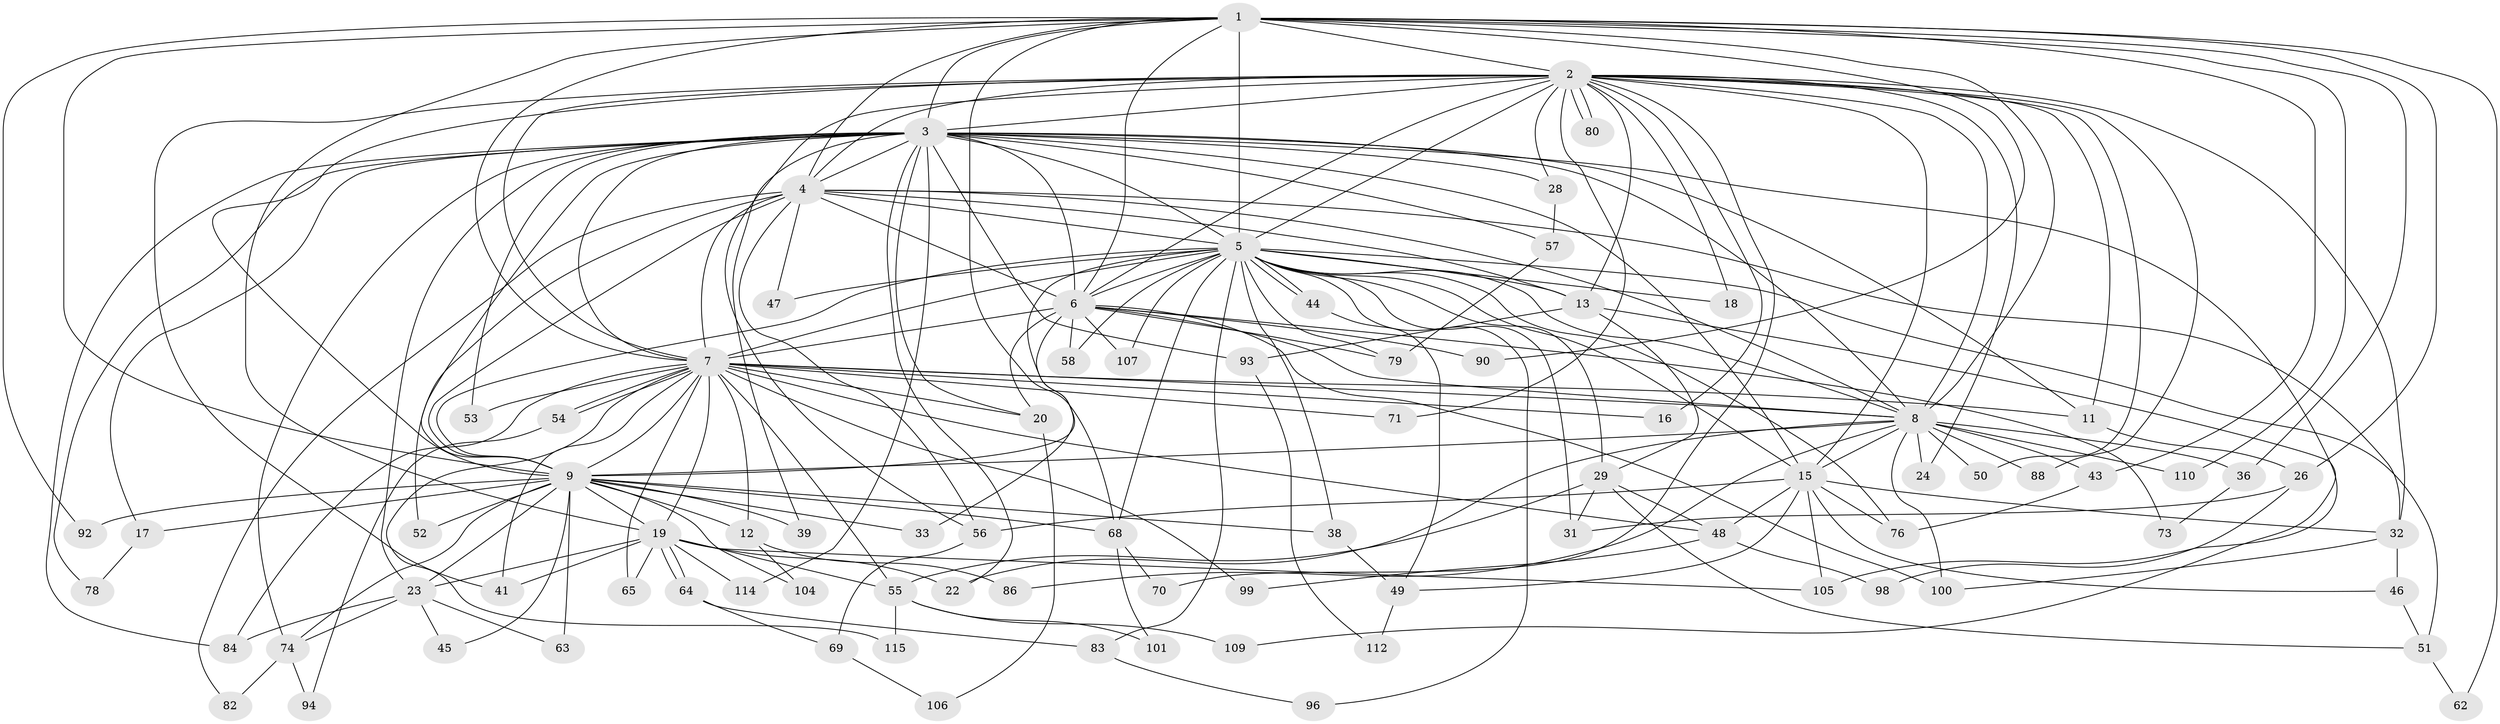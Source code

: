 // original degree distribution, {16: 0.008695652173913044, 26: 0.008695652173913044, 25: 0.02608695652173913, 14: 0.008695652173913044, 23: 0.008695652173913044, 17: 0.008695652173913044, 22: 0.008695652173913044, 13: 0.008695652173913044, 4: 0.10434782608695652, 5: 0.05217391304347826, 2: 0.4782608695652174, 10: 0.017391304347826087, 3: 0.24347826086956523, 6: 0.017391304347826087}
// Generated by graph-tools (version 1.1) at 2025/11/02/27/25 16:11:00]
// undirected, 84 vertices, 209 edges
graph export_dot {
graph [start="1"]
  node [color=gray90,style=filled];
  1 [super="+21"];
  2 [super="+66"];
  3 [super="+30"];
  4 [super="+60"];
  5 [super="+10"];
  6 [super="+67"];
  7 [super="+91"];
  8 [super="+59"];
  9 [super="+27"];
  11 [super="+14"];
  12;
  13 [super="+37"];
  15 [super="+35"];
  16;
  17;
  18;
  19 [super="+25"];
  20 [super="+61"];
  22;
  23 [super="+42"];
  24;
  26;
  28;
  29;
  31 [super="+77"];
  32 [super="+34"];
  33;
  36;
  38 [super="+40"];
  39;
  41;
  43;
  44;
  45;
  46;
  47;
  48 [super="+75"];
  49 [super="+72"];
  50;
  51 [super="+102"];
  52;
  53;
  54;
  55 [super="+111"];
  56;
  57;
  58 [super="+89"];
  62;
  63;
  64;
  65;
  68 [super="+87"];
  69;
  70;
  71;
  73;
  74 [super="+95"];
  76 [super="+81"];
  78;
  79 [super="+103"];
  80;
  82;
  83;
  84 [super="+85"];
  86 [super="+97"];
  88;
  90;
  92;
  93;
  94;
  96;
  98;
  99;
  100 [super="+113"];
  101;
  104;
  105 [super="+108"];
  106;
  107;
  109;
  110;
  112;
  114;
  115;
  1 -- 2;
  1 -- 3;
  1 -- 4;
  1 -- 5 [weight=2];
  1 -- 6;
  1 -- 7;
  1 -- 8 [weight=2];
  1 -- 9;
  1 -- 26;
  1 -- 36;
  1 -- 43;
  1 -- 92;
  1 -- 62;
  1 -- 90;
  1 -- 110;
  1 -- 68;
  1 -- 19;
  2 -- 3;
  2 -- 4;
  2 -- 5 [weight=2];
  2 -- 6;
  2 -- 7;
  2 -- 8;
  2 -- 9 [weight=2];
  2 -- 13;
  2 -- 16;
  2 -- 18;
  2 -- 24;
  2 -- 28;
  2 -- 41;
  2 -- 50;
  2 -- 56;
  2 -- 70;
  2 -- 71;
  2 -- 80;
  2 -- 80;
  2 -- 88;
  2 -- 15;
  2 -- 32;
  2 -- 11;
  3 -- 4;
  3 -- 5 [weight=2];
  3 -- 6;
  3 -- 7;
  3 -- 8;
  3 -- 9;
  3 -- 11;
  3 -- 17;
  3 -- 20;
  3 -- 28;
  3 -- 39;
  3 -- 53;
  3 -- 57;
  3 -- 78;
  3 -- 84;
  3 -- 93;
  3 -- 105;
  3 -- 114;
  3 -- 23;
  3 -- 22;
  3 -- 74;
  3 -- 15;
  4 -- 5 [weight=2];
  4 -- 6;
  4 -- 7;
  4 -- 8;
  4 -- 9;
  4 -- 32;
  4 -- 47;
  4 -- 52;
  4 -- 56;
  4 -- 82;
  4 -- 13;
  5 -- 6 [weight=2];
  5 -- 7 [weight=2];
  5 -- 8 [weight=2];
  5 -- 9 [weight=2];
  5 -- 13;
  5 -- 18;
  5 -- 29;
  5 -- 31;
  5 -- 33;
  5 -- 38;
  5 -- 44;
  5 -- 44;
  5 -- 47;
  5 -- 51;
  5 -- 58;
  5 -- 68;
  5 -- 79;
  5 -- 83;
  5 -- 96;
  5 -- 107;
  5 -- 15;
  5 -- 76;
  6 -- 7;
  6 -- 8;
  6 -- 9;
  6 -- 58 [weight=2];
  6 -- 73;
  6 -- 90;
  6 -- 100;
  6 -- 107;
  6 -- 20 [weight=2];
  6 -- 79;
  7 -- 8;
  7 -- 9;
  7 -- 11;
  7 -- 12;
  7 -- 16;
  7 -- 19;
  7 -- 20;
  7 -- 48;
  7 -- 53;
  7 -- 54;
  7 -- 54;
  7 -- 55;
  7 -- 65;
  7 -- 71;
  7 -- 84;
  7 -- 99;
  7 -- 115;
  7 -- 41;
  8 -- 9 [weight=2];
  8 -- 15;
  8 -- 22;
  8 -- 24;
  8 -- 36;
  8 -- 43;
  8 -- 50;
  8 -- 86 [weight=2];
  8 -- 88;
  8 -- 100;
  8 -- 110;
  9 -- 12;
  9 -- 17;
  9 -- 19;
  9 -- 23;
  9 -- 33;
  9 -- 38 [weight=2];
  9 -- 39;
  9 -- 45;
  9 -- 52;
  9 -- 63;
  9 -- 68;
  9 -- 74;
  9 -- 104;
  9 -- 92;
  11 -- 26;
  12 -- 86;
  12 -- 104;
  13 -- 29;
  13 -- 109;
  13 -- 93;
  15 -- 32;
  15 -- 46;
  15 -- 56;
  15 -- 76;
  15 -- 49;
  15 -- 48;
  15 -- 105;
  17 -- 78;
  19 -- 22;
  19 -- 23;
  19 -- 41;
  19 -- 64;
  19 -- 64;
  19 -- 105;
  19 -- 114;
  19 -- 65;
  19 -- 55;
  20 -- 106;
  23 -- 45;
  23 -- 63;
  23 -- 74;
  23 -- 84;
  26 -- 31;
  26 -- 98;
  28 -- 57;
  29 -- 48;
  29 -- 51;
  29 -- 55;
  29 -- 31;
  32 -- 46;
  32 -- 100;
  36 -- 73;
  38 -- 49;
  43 -- 76;
  44 -- 49;
  46 -- 51;
  48 -- 99;
  48 -- 98;
  49 -- 112;
  51 -- 62;
  54 -- 94;
  55 -- 101;
  55 -- 109;
  55 -- 115;
  56 -- 69;
  57 -- 79;
  64 -- 69;
  64 -- 83;
  68 -- 70;
  68 -- 101;
  69 -- 106;
  74 -- 82;
  74 -- 94;
  83 -- 96;
  93 -- 112;
}
